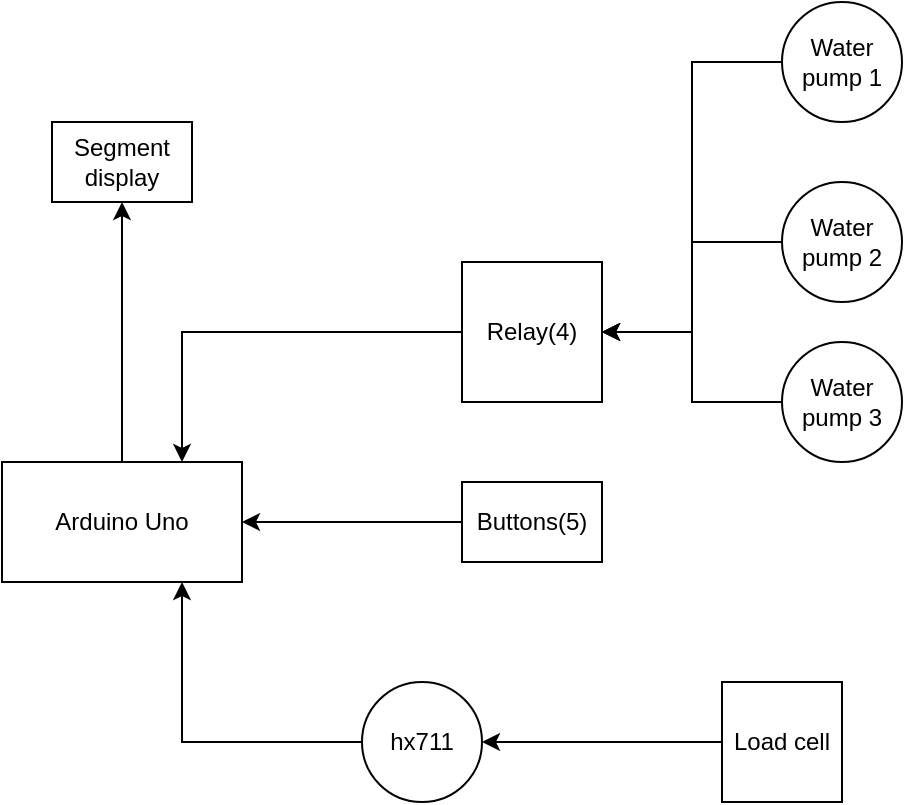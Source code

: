 <mxfile version="14.6.11" type="device"><diagram id="saW7bHXn2nRhHSe4es1k" name="Page-1"><mxGraphModel dx="1038" dy="580" grid="1" gridSize="10" guides="1" tooltips="1" connect="1" arrows="1" fold="1" page="1" pageScale="1" pageWidth="827" pageHeight="1169" math="0" shadow="0"><root><mxCell id="0"/><mxCell id="1" parent="0"/><mxCell id="AYAwRdn8CsPssygpFN9r-29" style="edgeStyle=orthogonalEdgeStyle;rounded=0;orthogonalLoop=1;jettySize=auto;html=1;entryX=0.5;entryY=1;entryDx=0;entryDy=0;" edge="1" parent="1" source="qlQXoZBszSAgawDc7j7F-2" target="AYAwRdn8CsPssygpFN9r-27"><mxGeometry relative="1" as="geometry"/></mxCell><mxCell id="qlQXoZBszSAgawDc7j7F-2" value="Arduino Uno" style="rounded=0;whiteSpace=wrap;html=1;" parent="1" vertex="1"><mxGeometry x="170" y="260" width="120" height="60" as="geometry"/></mxCell><mxCell id="AYAwRdn8CsPssygpFN9r-5" style="edgeStyle=orthogonalEdgeStyle;rounded=0;orthogonalLoop=1;jettySize=auto;html=1;entryX=0.75;entryY=1;entryDx=0;entryDy=0;" edge="1" parent="1" source="AYAwRdn8CsPssygpFN9r-3" target="qlQXoZBszSAgawDc7j7F-2"><mxGeometry relative="1" as="geometry"/></mxCell><mxCell id="AYAwRdn8CsPssygpFN9r-3" value="hx711" style="ellipse;whiteSpace=wrap;html=1;" vertex="1" parent="1"><mxGeometry x="350" y="370" width="60" height="60" as="geometry"/></mxCell><mxCell id="AYAwRdn8CsPssygpFN9r-7" style="edgeStyle=orthogonalEdgeStyle;rounded=0;orthogonalLoop=1;jettySize=auto;html=1;entryX=1;entryY=0.5;entryDx=0;entryDy=0;" edge="1" parent="1" source="AYAwRdn8CsPssygpFN9r-6" target="AYAwRdn8CsPssygpFN9r-3"><mxGeometry relative="1" as="geometry"/></mxCell><mxCell id="AYAwRdn8CsPssygpFN9r-6" value="Load cell" style="whiteSpace=wrap;html=1;aspect=fixed;" vertex="1" parent="1"><mxGeometry x="530" y="370" width="60" height="60" as="geometry"/></mxCell><mxCell id="AYAwRdn8CsPssygpFN9r-10" style="edgeStyle=orthogonalEdgeStyle;rounded=0;orthogonalLoop=1;jettySize=auto;html=1;entryX=0.75;entryY=0;entryDx=0;entryDy=0;" edge="1" parent="1" source="AYAwRdn8CsPssygpFN9r-9" target="qlQXoZBszSAgawDc7j7F-2"><mxGeometry relative="1" as="geometry"/></mxCell><mxCell id="AYAwRdn8CsPssygpFN9r-9" value="Relay(4)" style="whiteSpace=wrap;html=1;aspect=fixed;" vertex="1" parent="1"><mxGeometry x="400" y="160" width="70" height="70" as="geometry"/></mxCell><mxCell id="AYAwRdn8CsPssygpFN9r-17" style="edgeStyle=orthogonalEdgeStyle;rounded=0;orthogonalLoop=1;jettySize=auto;html=1;entryX=1;entryY=0.5;entryDx=0;entryDy=0;" edge="1" parent="1" source="AYAwRdn8CsPssygpFN9r-13" target="AYAwRdn8CsPssygpFN9r-9"><mxGeometry relative="1" as="geometry"><mxPoint x="470" y="70" as="targetPoint"/></mxGeometry></mxCell><mxCell id="AYAwRdn8CsPssygpFN9r-13" value="Water pump 1" style="ellipse;whiteSpace=wrap;html=1;aspect=fixed;" vertex="1" parent="1"><mxGeometry x="560" y="30" width="60" height="60" as="geometry"/></mxCell><mxCell id="AYAwRdn8CsPssygpFN9r-20" style="edgeStyle=orthogonalEdgeStyle;rounded=0;orthogonalLoop=1;jettySize=auto;html=1;entryX=1;entryY=0.5;entryDx=0;entryDy=0;" edge="1" parent="1" source="AYAwRdn8CsPssygpFN9r-15" target="AYAwRdn8CsPssygpFN9r-9"><mxGeometry relative="1" as="geometry"/></mxCell><mxCell id="AYAwRdn8CsPssygpFN9r-15" value="Water pump 2" style="ellipse;whiteSpace=wrap;html=1;aspect=fixed;" vertex="1" parent="1"><mxGeometry x="560" y="120" width="60" height="60" as="geometry"/></mxCell><mxCell id="AYAwRdn8CsPssygpFN9r-21" style="edgeStyle=orthogonalEdgeStyle;rounded=0;orthogonalLoop=1;jettySize=auto;html=1;entryX=1;entryY=0.5;entryDx=0;entryDy=0;" edge="1" parent="1" source="AYAwRdn8CsPssygpFN9r-16" target="AYAwRdn8CsPssygpFN9r-9"><mxGeometry relative="1" as="geometry"/></mxCell><mxCell id="AYAwRdn8CsPssygpFN9r-16" value="Water pump 3" style="ellipse;whiteSpace=wrap;html=1;aspect=fixed;" vertex="1" parent="1"><mxGeometry x="560" y="200" width="60" height="60" as="geometry"/></mxCell><mxCell id="AYAwRdn8CsPssygpFN9r-24" style="edgeStyle=orthogonalEdgeStyle;rounded=0;orthogonalLoop=1;jettySize=auto;html=1;entryX=1;entryY=0.5;entryDx=0;entryDy=0;" edge="1" parent="1" source="AYAwRdn8CsPssygpFN9r-23" target="qlQXoZBszSAgawDc7j7F-2"><mxGeometry relative="1" as="geometry"/></mxCell><mxCell id="AYAwRdn8CsPssygpFN9r-23" value="Buttons(5)" style="rounded=0;whiteSpace=wrap;html=1;" vertex="1" parent="1"><mxGeometry x="400" y="270" width="70" height="40" as="geometry"/></mxCell><mxCell id="AYAwRdn8CsPssygpFN9r-27" value="Segment display" style="rounded=0;whiteSpace=wrap;html=1;" vertex="1" parent="1"><mxGeometry x="195" y="90" width="70" height="40" as="geometry"/></mxCell></root></mxGraphModel></diagram></mxfile>